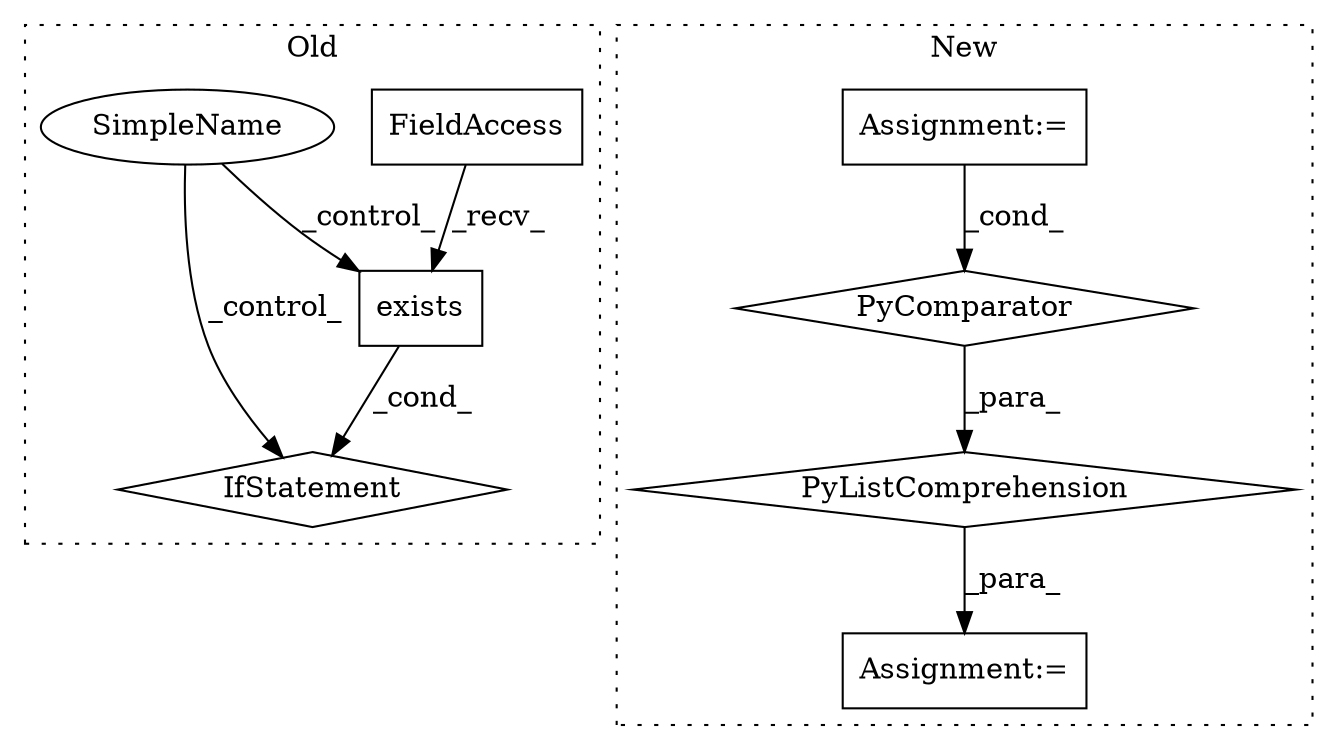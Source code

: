 digraph G {
subgraph cluster0 {
1 [label="exists" a="32" s="8591,8617" l="7,1" shape="box"];
4 [label="IfStatement" a="25" s="8579,8618" l="4,2" shape="diamond"];
6 [label="FieldAccess" a="22" s="8583" l="7" shape="box"];
8 [label="SimpleName" a="42" s="" l="" shape="ellipse"];
label = "Old";
style="dotted";
}
subgraph cluster1 {
2 [label="PyComparator" a="113" s="10220" l="25" shape="diamond"];
3 [label="Assignment:=" a="7" s="10220" l="25" shape="box"];
5 [label="PyListComprehension" a="109" s="10097" l="156" shape="diamond"];
7 [label="Assignment:=" a="7" s="10075" l="22" shape="box"];
label = "New";
style="dotted";
}
1 -> 4 [label="_cond_"];
2 -> 5 [label="_para_"];
3 -> 2 [label="_cond_"];
5 -> 7 [label="_para_"];
6 -> 1 [label="_recv_"];
8 -> 1 [label="_control_"];
8 -> 4 [label="_control_"];
}